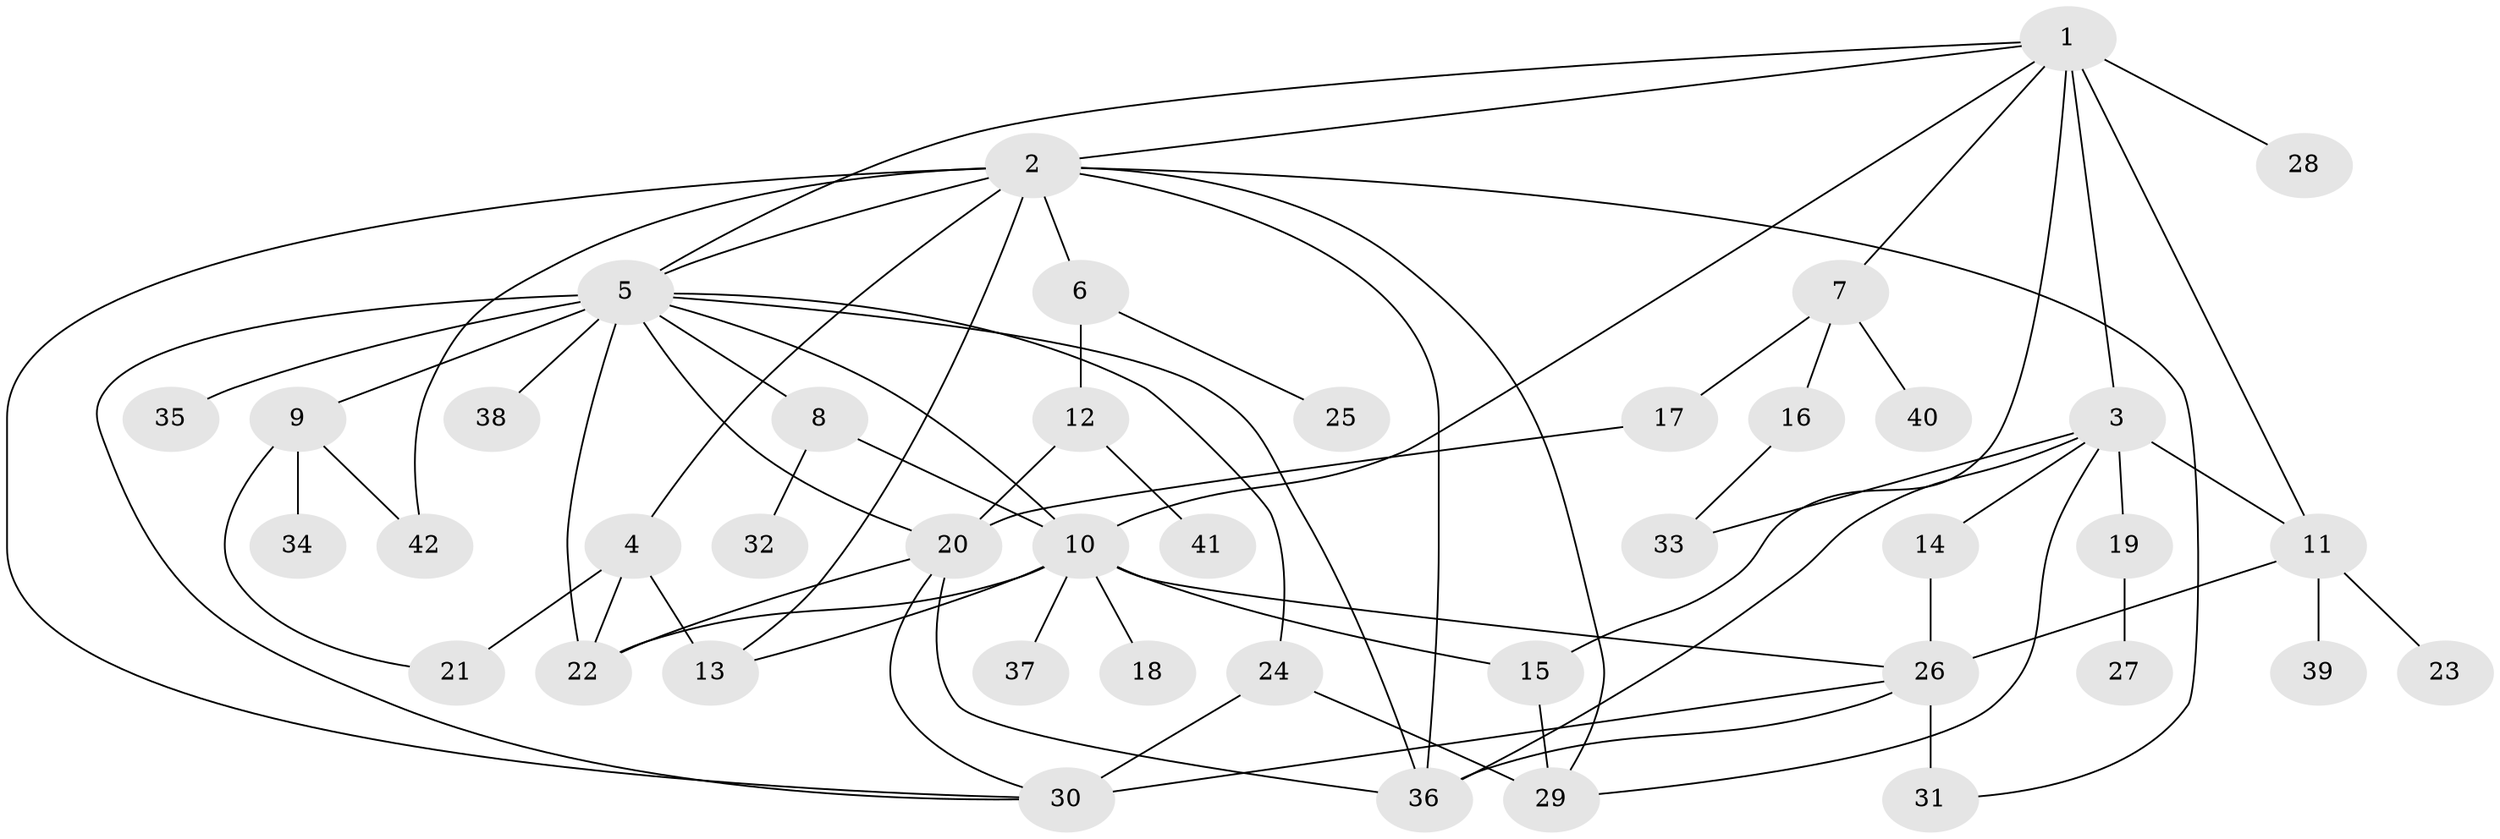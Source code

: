 // original degree distribution, {13: 0.012048192771084338, 12: 0.024096385542168676, 8: 0.012048192771084338, 11: 0.012048192771084338, 14: 0.012048192771084338, 4: 0.0963855421686747, 6: 0.024096385542168676, 5: 0.060240963855421686, 1: 0.4578313253012048, 3: 0.07228915662650602, 2: 0.20481927710843373, 7: 0.012048192771084338}
// Generated by graph-tools (version 1.1) at 2025/50/03/04/25 22:50:25]
// undirected, 42 vertices, 70 edges
graph export_dot {
  node [color=gray90,style=filled];
  1;
  2;
  3;
  4;
  5;
  6;
  7;
  8;
  9;
  10;
  11;
  12;
  13;
  14;
  15;
  16;
  17;
  18;
  19;
  20;
  21;
  22;
  23;
  24;
  25;
  26;
  27;
  28;
  29;
  30;
  31;
  32;
  33;
  34;
  35;
  36;
  37;
  38;
  39;
  40;
  41;
  42;
  1 -- 2 [weight=1.0];
  1 -- 3 [weight=1.0];
  1 -- 5 [weight=1.0];
  1 -- 7 [weight=1.0];
  1 -- 10 [weight=1.0];
  1 -- 11 [weight=1.0];
  1 -- 15 [weight=1.0];
  1 -- 28 [weight=3.0];
  2 -- 4 [weight=1.0];
  2 -- 5 [weight=1.0];
  2 -- 6 [weight=1.0];
  2 -- 13 [weight=1.0];
  2 -- 29 [weight=1.0];
  2 -- 30 [weight=1.0];
  2 -- 31 [weight=1.0];
  2 -- 36 [weight=1.0];
  2 -- 42 [weight=1.0];
  3 -- 11 [weight=1.0];
  3 -- 14 [weight=1.0];
  3 -- 19 [weight=1.0];
  3 -- 29 [weight=1.0];
  3 -- 33 [weight=1.0];
  3 -- 36 [weight=1.0];
  4 -- 13 [weight=5.0];
  4 -- 21 [weight=2.0];
  4 -- 22 [weight=1.0];
  5 -- 8 [weight=1.0];
  5 -- 9 [weight=1.0];
  5 -- 10 [weight=1.0];
  5 -- 20 [weight=1.0];
  5 -- 22 [weight=1.0];
  5 -- 24 [weight=1.0];
  5 -- 30 [weight=1.0];
  5 -- 35 [weight=1.0];
  5 -- 36 [weight=1.0];
  5 -- 38 [weight=1.0];
  6 -- 12 [weight=1.0];
  6 -- 25 [weight=1.0];
  7 -- 16 [weight=1.0];
  7 -- 17 [weight=1.0];
  7 -- 40 [weight=1.0];
  8 -- 10 [weight=1.0];
  8 -- 32 [weight=1.0];
  9 -- 21 [weight=1.0];
  9 -- 34 [weight=1.0];
  9 -- 42 [weight=1.0];
  10 -- 13 [weight=1.0];
  10 -- 15 [weight=1.0];
  10 -- 18 [weight=3.0];
  10 -- 22 [weight=1.0];
  10 -- 26 [weight=1.0];
  10 -- 37 [weight=1.0];
  11 -- 23 [weight=1.0];
  11 -- 26 [weight=1.0];
  11 -- 39 [weight=1.0];
  12 -- 20 [weight=1.0];
  12 -- 41 [weight=2.0];
  14 -- 26 [weight=1.0];
  15 -- 29 [weight=2.0];
  16 -- 33 [weight=1.0];
  17 -- 20 [weight=1.0];
  19 -- 27 [weight=1.0];
  20 -- 22 [weight=1.0];
  20 -- 30 [weight=1.0];
  20 -- 36 [weight=1.0];
  24 -- 29 [weight=1.0];
  24 -- 30 [weight=1.0];
  26 -- 30 [weight=2.0];
  26 -- 31 [weight=2.0];
  26 -- 36 [weight=1.0];
}
